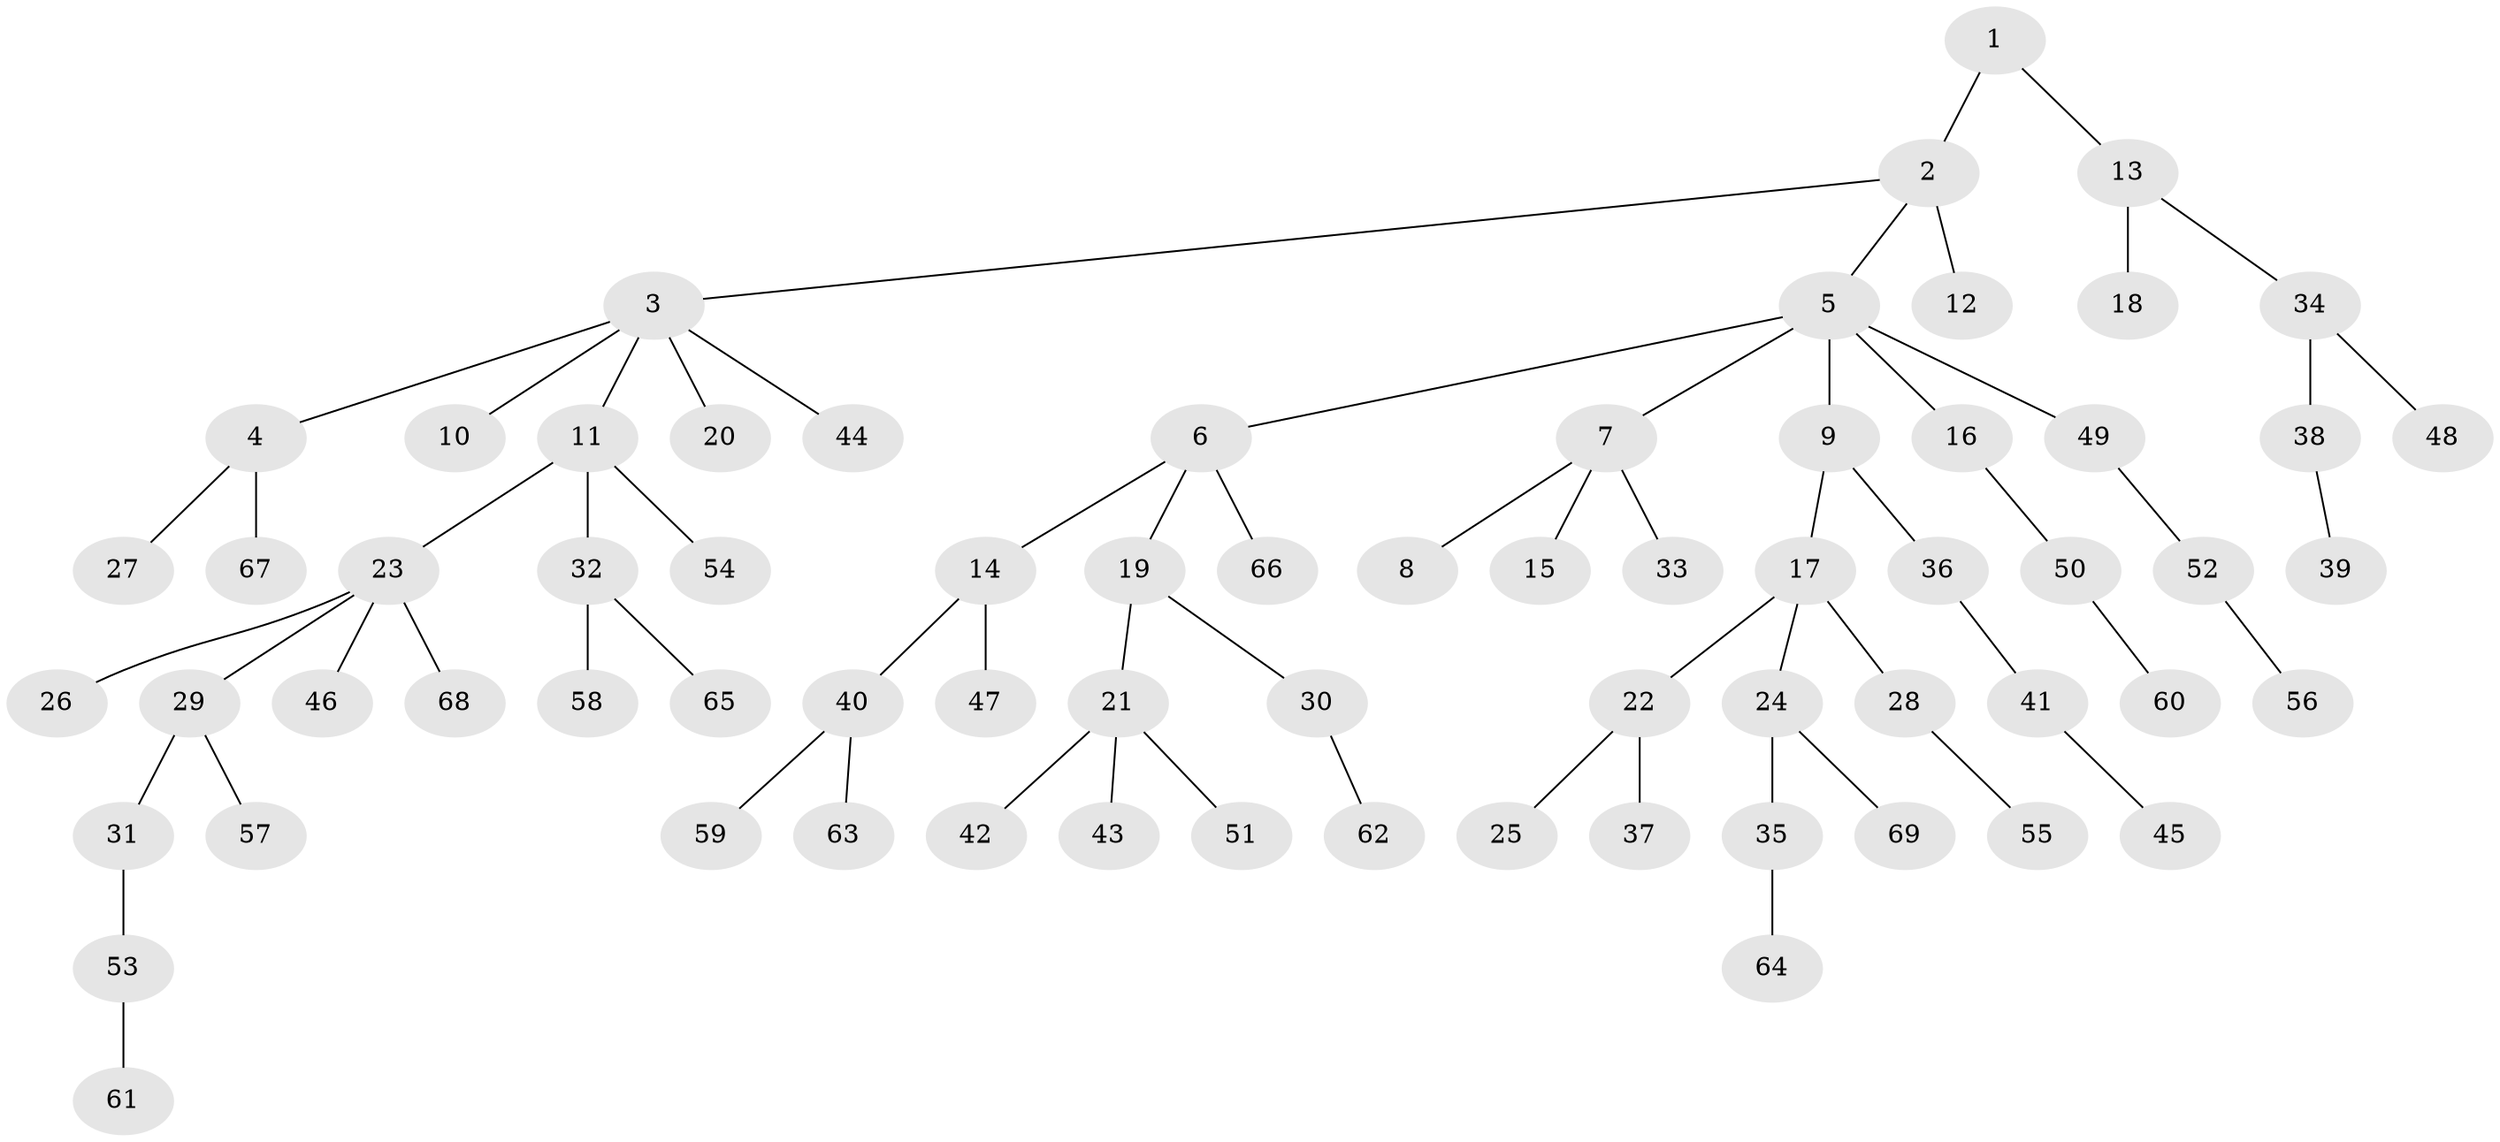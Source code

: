 // coarse degree distribution, {4: 0.06521739130434782, 8: 0.021739130434782608, 2: 0.1956521739130435, 6: 0.021739130434782608, 5: 0.021739130434782608, 3: 0.10869565217391304, 1: 0.5652173913043478}
// Generated by graph-tools (version 1.1) at 2025/42/03/06/25 10:42:02]
// undirected, 69 vertices, 68 edges
graph export_dot {
graph [start="1"]
  node [color=gray90,style=filled];
  1;
  2;
  3;
  4;
  5;
  6;
  7;
  8;
  9;
  10;
  11;
  12;
  13;
  14;
  15;
  16;
  17;
  18;
  19;
  20;
  21;
  22;
  23;
  24;
  25;
  26;
  27;
  28;
  29;
  30;
  31;
  32;
  33;
  34;
  35;
  36;
  37;
  38;
  39;
  40;
  41;
  42;
  43;
  44;
  45;
  46;
  47;
  48;
  49;
  50;
  51;
  52;
  53;
  54;
  55;
  56;
  57;
  58;
  59;
  60;
  61;
  62;
  63;
  64;
  65;
  66;
  67;
  68;
  69;
  1 -- 2;
  1 -- 13;
  2 -- 3;
  2 -- 5;
  2 -- 12;
  3 -- 4;
  3 -- 10;
  3 -- 11;
  3 -- 20;
  3 -- 44;
  4 -- 27;
  4 -- 67;
  5 -- 6;
  5 -- 7;
  5 -- 9;
  5 -- 16;
  5 -- 49;
  6 -- 14;
  6 -- 19;
  6 -- 66;
  7 -- 8;
  7 -- 15;
  7 -- 33;
  9 -- 17;
  9 -- 36;
  11 -- 23;
  11 -- 32;
  11 -- 54;
  13 -- 18;
  13 -- 34;
  14 -- 40;
  14 -- 47;
  16 -- 50;
  17 -- 22;
  17 -- 24;
  17 -- 28;
  19 -- 21;
  19 -- 30;
  21 -- 42;
  21 -- 43;
  21 -- 51;
  22 -- 25;
  22 -- 37;
  23 -- 26;
  23 -- 29;
  23 -- 46;
  23 -- 68;
  24 -- 35;
  24 -- 69;
  28 -- 55;
  29 -- 31;
  29 -- 57;
  30 -- 62;
  31 -- 53;
  32 -- 58;
  32 -- 65;
  34 -- 38;
  34 -- 48;
  35 -- 64;
  36 -- 41;
  38 -- 39;
  40 -- 59;
  40 -- 63;
  41 -- 45;
  49 -- 52;
  50 -- 60;
  52 -- 56;
  53 -- 61;
}
